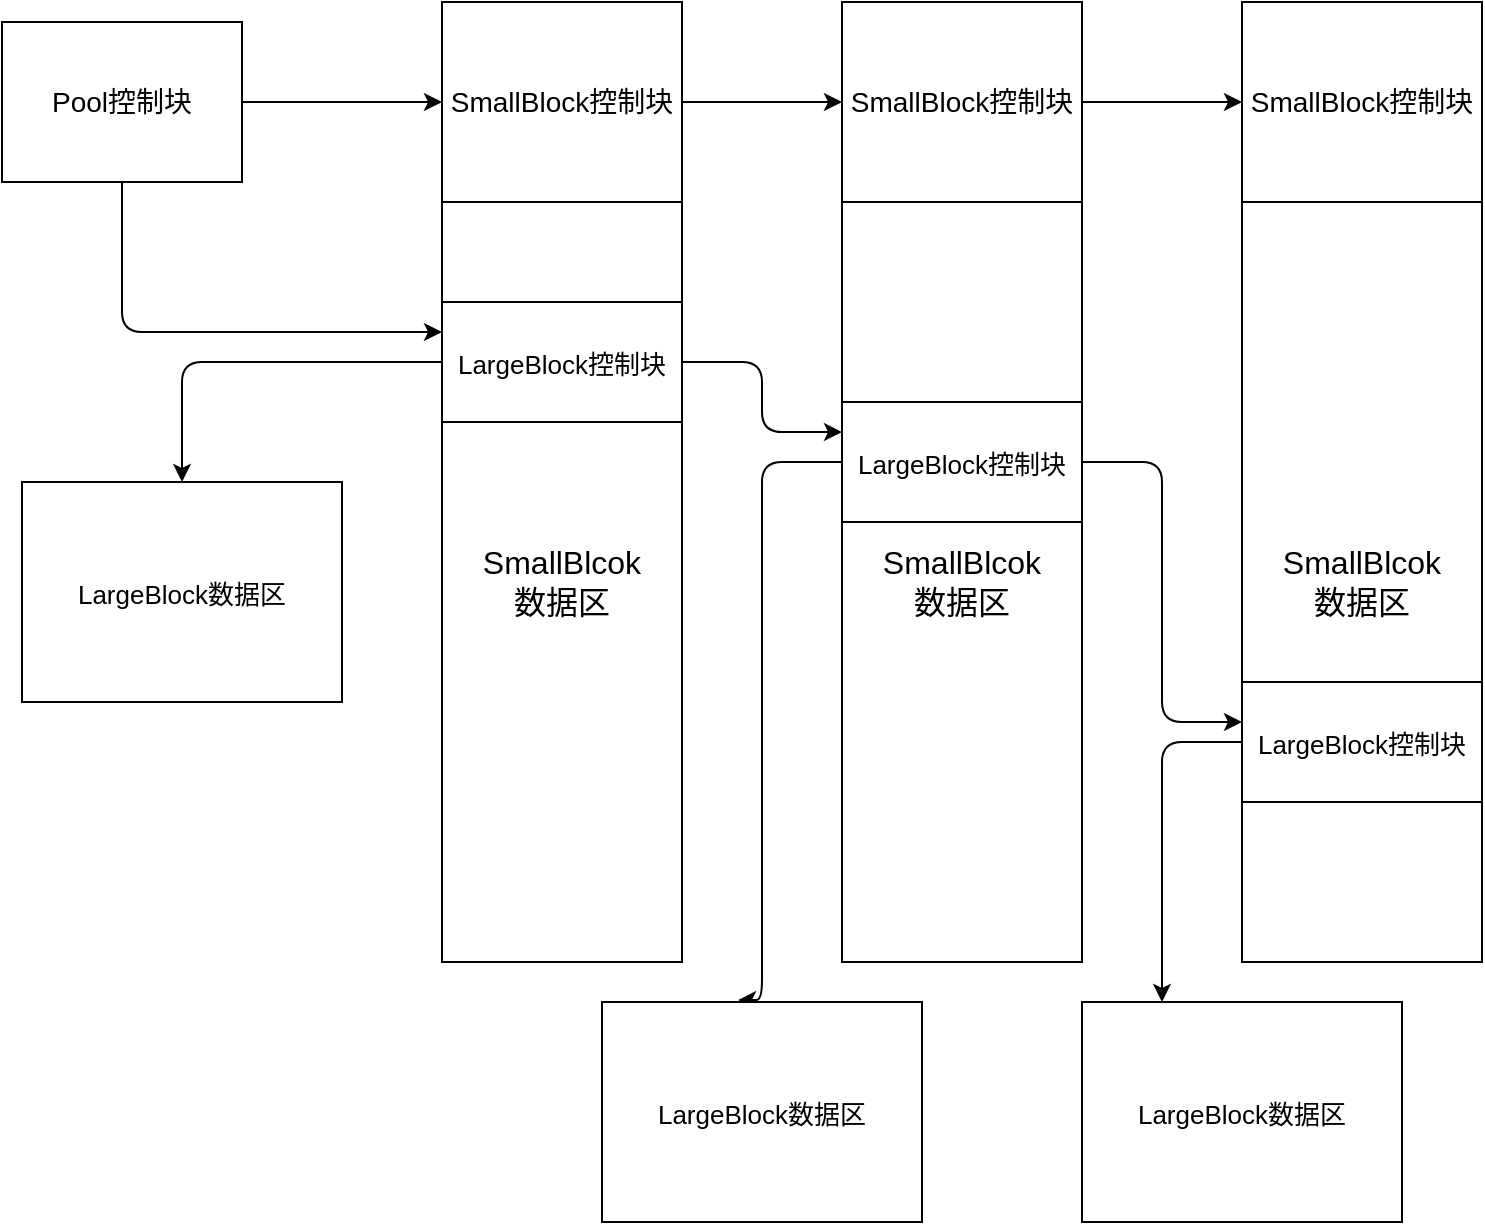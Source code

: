 <mxfile>
    <diagram id="JLVPJjHaiqqb-hUoH05e" name="Page-1">
        <mxGraphModel dx="1216" dy="779" grid="1" gridSize="10" guides="1" tooltips="1" connect="1" arrows="1" fold="1" page="1" pageScale="1" pageWidth="850" pageHeight="1100" math="0" shadow="0">
            <root>
                <mxCell id="0"/>
                <mxCell id="1" parent="0"/>
                <mxCell id="23" style="edgeStyle=orthogonalEdgeStyle;html=1;fontSize=13;" edge="1" parent="1" source="3" target="13">
                    <mxGeometry relative="1" as="geometry"/>
                </mxCell>
                <mxCell id="28" style="edgeStyle=orthogonalEdgeStyle;html=1;entryX=0;entryY=0.25;entryDx=0;entryDy=0;fontSize=13;exitX=0.5;exitY=1;exitDx=0;exitDy=0;" edge="1" parent="1" source="3" target="18">
                    <mxGeometry relative="1" as="geometry">
                        <Array as="points">
                            <mxPoint x="80" y="325"/>
                        </Array>
                    </mxGeometry>
                </mxCell>
                <mxCell id="3" value="&lt;font style=&quot;font-size: 14px;&quot;&gt;Pool控制块&lt;/font&gt;" style="rounded=0;whiteSpace=wrap;html=1;" vertex="1" parent="1">
                    <mxGeometry x="20" y="170" width="120" height="80" as="geometry"/>
                </mxCell>
                <mxCell id="8" value="&lt;font style=&quot;font-size: 16px;&quot;&gt;SmallBlcok&lt;br&gt;数据区&lt;/font&gt;" style="rounded=0;whiteSpace=wrap;html=1;" vertex="1" parent="1">
                    <mxGeometry x="640" y="260" width="120" height="380" as="geometry"/>
                </mxCell>
                <mxCell id="9" value="&lt;font style=&quot;font-size: 14px;&quot;&gt;SmallBlock控制块&lt;/font&gt;" style="rounded=0;whiteSpace=wrap;html=1;" vertex="1" parent="1">
                    <mxGeometry x="640" y="160" width="120" height="100" as="geometry"/>
                </mxCell>
                <mxCell id="17" style="edgeStyle=orthogonalEdgeStyle;html=1;entryX=0;entryY=0.5;entryDx=0;entryDy=0;fontSize=16;" edge="1" parent="1" source="11" target="9">
                    <mxGeometry relative="1" as="geometry"/>
                </mxCell>
                <mxCell id="11" value="&lt;font style=&quot;font-size: 14px;&quot;&gt;SmallBlock控制块&lt;/font&gt;" style="rounded=0;whiteSpace=wrap;html=1;" vertex="1" parent="1">
                    <mxGeometry x="440" y="160" width="120" height="100" as="geometry"/>
                </mxCell>
                <mxCell id="12" value="&lt;font style=&quot;font-size: 16px;&quot;&gt;SmallBlcok&lt;br&gt;数据区&lt;/font&gt;" style="rounded=0;whiteSpace=wrap;html=1;" vertex="1" parent="1">
                    <mxGeometry x="440" y="260" width="120" height="380" as="geometry"/>
                </mxCell>
                <mxCell id="16" style="edgeStyle=orthogonalEdgeStyle;html=1;entryX=0;entryY=0.5;entryDx=0;entryDy=0;fontSize=16;" edge="1" parent="1" source="13" target="11">
                    <mxGeometry relative="1" as="geometry"/>
                </mxCell>
                <mxCell id="13" value="&lt;font style=&quot;font-size: 14px;&quot;&gt;SmallBlock控制块&lt;/font&gt;" style="rounded=0;whiteSpace=wrap;html=1;" vertex="1" parent="1">
                    <mxGeometry x="240" y="160" width="120" height="100" as="geometry"/>
                </mxCell>
                <mxCell id="14" value="&lt;font style=&quot;font-size: 16px;&quot;&gt;SmallBlcok&lt;br&gt;数据区&lt;/font&gt;" style="rounded=0;whiteSpace=wrap;html=1;" vertex="1" parent="1">
                    <mxGeometry x="240" y="260" width="120" height="380" as="geometry"/>
                </mxCell>
                <mxCell id="24" style="edgeStyle=orthogonalEdgeStyle;html=1;entryX=0;entryY=0.25;entryDx=0;entryDy=0;fontSize=13;" edge="1" parent="1" source="18" target="19">
                    <mxGeometry relative="1" as="geometry">
                        <Array as="points">
                            <mxPoint x="400" y="340"/>
                            <mxPoint x="400" y="375"/>
                        </Array>
                    </mxGeometry>
                </mxCell>
                <mxCell id="26" style="edgeStyle=orthogonalEdgeStyle;html=1;fontSize=13;entryX=0.5;entryY=0;entryDx=0;entryDy=0;" edge="1" parent="1" source="18" target="29">
                    <mxGeometry relative="1" as="geometry">
                        <mxPoint x="110" y="520" as="targetPoint"/>
                    </mxGeometry>
                </mxCell>
                <mxCell id="18" value="&lt;font style=&quot;font-size: 13px;&quot;&gt;LargeBlock控制块&lt;/font&gt;" style="rounded=0;whiteSpace=wrap;html=1;fontSize=16;" vertex="1" parent="1">
                    <mxGeometry x="240" y="310" width="120" height="60" as="geometry"/>
                </mxCell>
                <mxCell id="25" style="edgeStyle=orthogonalEdgeStyle;html=1;fontSize=13;" edge="1" parent="1" source="19">
                    <mxGeometry relative="1" as="geometry">
                        <mxPoint x="640" y="520" as="targetPoint"/>
                        <Array as="points">
                            <mxPoint x="600" y="390"/>
                            <mxPoint x="600" y="520"/>
                            <mxPoint x="640" y="520"/>
                        </Array>
                    </mxGeometry>
                </mxCell>
                <mxCell id="33" style="edgeStyle=orthogonalEdgeStyle;html=1;fontSize=13;entryX=0.425;entryY=-0.009;entryDx=0;entryDy=0;entryPerimeter=0;" edge="1" parent="1" source="19" target="30">
                    <mxGeometry relative="1" as="geometry">
                        <Array as="points">
                            <mxPoint x="400" y="390"/>
                            <mxPoint x="400" y="659"/>
                        </Array>
                    </mxGeometry>
                </mxCell>
                <mxCell id="19" value="&lt;span style=&quot;font-size: 13px;&quot;&gt;LargeBlock控制块&lt;/span&gt;" style="rounded=0;whiteSpace=wrap;html=1;fontSize=16;" vertex="1" parent="1">
                    <mxGeometry x="440" y="360" width="120" height="60" as="geometry"/>
                </mxCell>
                <mxCell id="35" style="edgeStyle=orthogonalEdgeStyle;html=1;entryX=0.25;entryY=0;entryDx=0;entryDy=0;fontSize=13;" edge="1" parent="1" source="20" target="34">
                    <mxGeometry relative="1" as="geometry">
                        <Array as="points">
                            <mxPoint x="600" y="530"/>
                        </Array>
                    </mxGeometry>
                </mxCell>
                <mxCell id="20" value="&lt;span style=&quot;font-size: 13px;&quot;&gt;LargeBlock控制块&lt;/span&gt;" style="rounded=0;whiteSpace=wrap;html=1;fontSize=16;" vertex="1" parent="1">
                    <mxGeometry x="640" y="500" width="120" height="60" as="geometry"/>
                </mxCell>
                <mxCell id="29" value="&lt;font style=&quot;font-size: 13px;&quot;&gt;LargeBlock数据区&lt;/font&gt;" style="rounded=0;whiteSpace=wrap;html=1;fontSize=16;" vertex="1" parent="1">
                    <mxGeometry x="30" y="400" width="160" height="110" as="geometry"/>
                </mxCell>
                <mxCell id="30" value="&lt;font style=&quot;font-size: 13px;&quot;&gt;LargeBlock数据区&lt;/font&gt;" style="rounded=0;whiteSpace=wrap;html=1;fontSize=16;" vertex="1" parent="1">
                    <mxGeometry x="320" y="660" width="160" height="110" as="geometry"/>
                </mxCell>
                <mxCell id="34" value="&lt;font style=&quot;font-size: 13px;&quot;&gt;LargeBlock数据区&lt;/font&gt;" style="rounded=0;whiteSpace=wrap;html=1;fontSize=16;" vertex="1" parent="1">
                    <mxGeometry x="560" y="660" width="160" height="110" as="geometry"/>
                </mxCell>
            </root>
        </mxGraphModel>
    </diagram>
</mxfile>